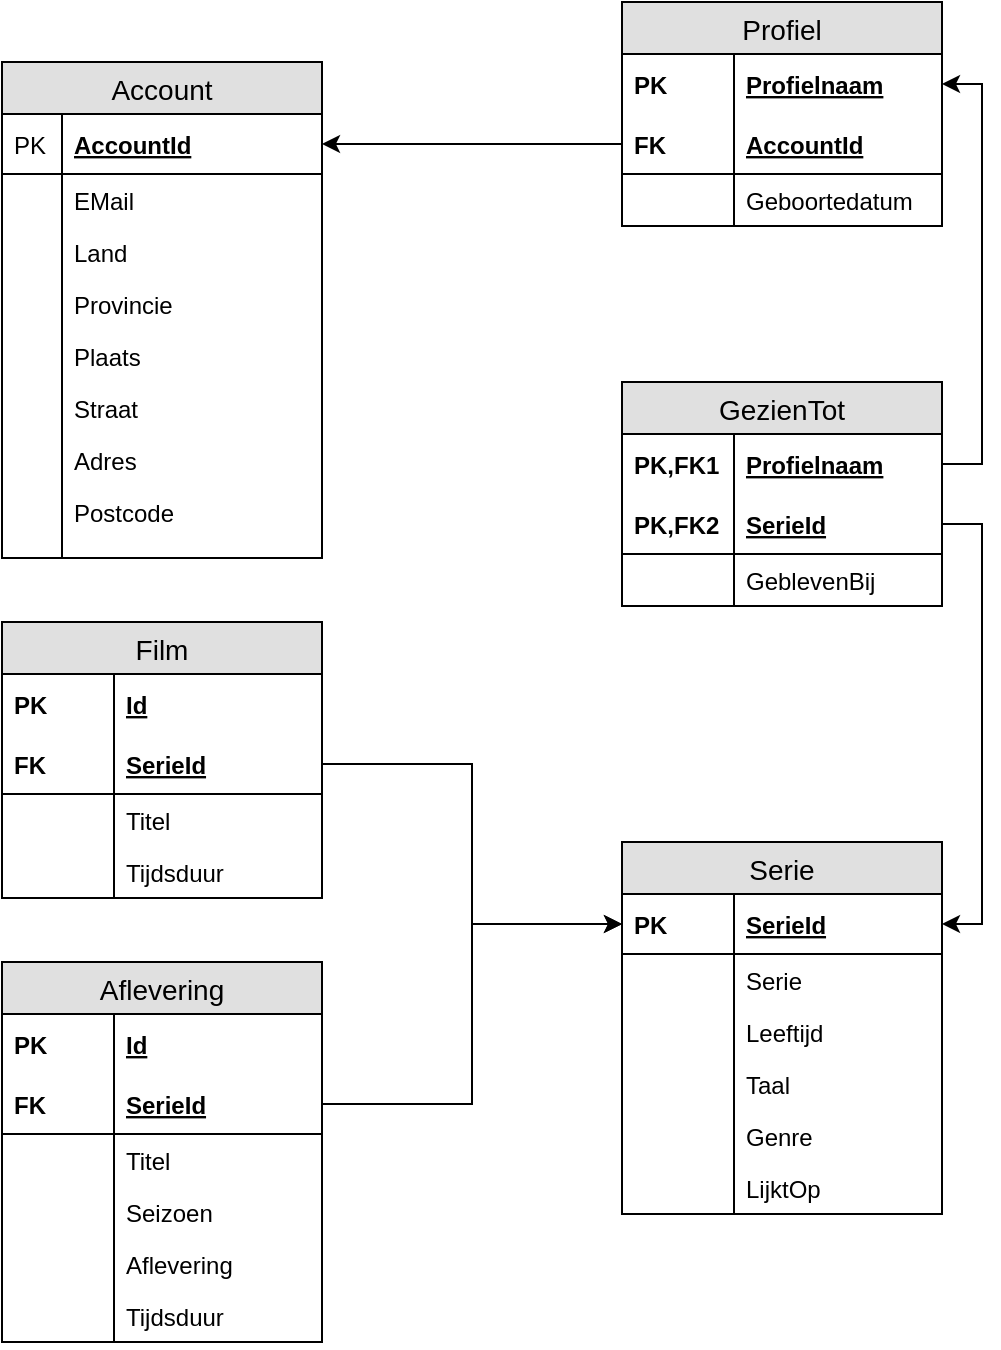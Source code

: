 <mxfile version="12.2.2" type="device" pages="1"><diagram id="GTF6Y3XMVISHfkGuBx8w" name="Page-1"><mxGraphModel dx="1072" dy="792" grid="1" gridSize="10" guides="0" tooltips="1" connect="1" arrows="1" fold="1" page="1" pageScale="1" pageWidth="727" pageHeight="869" math="0" shadow="0"><root><mxCell id="0"/><mxCell id="1" parent="0"/><mxCell id="_Yb_HPhV_zAdE_0xKmU--80" value="Film" style="swimlane;fontStyle=0;childLayout=stackLayout;horizontal=1;startSize=26;fillColor=#e0e0e0;horizontalStack=0;resizeParent=1;resizeParentMax=0;resizeLast=0;collapsible=1;marginBottom=0;swimlaneFillColor=#ffffff;align=center;fontSize=14;" parent="1" vertex="1"><mxGeometry x="40" y="680" width="160" height="138" as="geometry"/></mxCell><mxCell id="mfK9eENEzs-aX-TxtbAI-12" value="Id" style="shape=partialRectangle;top=0;left=0;right=0;bottom=0;align=left;verticalAlign=middle;fillColor=none;spacingLeft=60;spacingRight=4;overflow=hidden;rotatable=0;points=[[0,0.5],[1,0.5]];portConstraint=eastwest;dropTarget=0;fontStyle=5;fontSize=12;" vertex="1" parent="_Yb_HPhV_zAdE_0xKmU--80"><mxGeometry y="26" width="160" height="30" as="geometry"/></mxCell><mxCell id="mfK9eENEzs-aX-TxtbAI-13" value="PK" style="shape=partialRectangle;fontStyle=1;top=0;left=0;bottom=0;fillColor=none;align=left;verticalAlign=middle;spacingLeft=4;spacingRight=4;overflow=hidden;rotatable=0;points=[];portConstraint=eastwest;part=1;fontSize=12;" vertex="1" connectable="0" parent="mfK9eENEzs-aX-TxtbAI-12"><mxGeometry width="56" height="30" as="geometry"/></mxCell><mxCell id="_Yb_HPhV_zAdE_0xKmU--83" value="SerieId" style="shape=partialRectangle;top=0;left=0;right=0;bottom=1;align=left;verticalAlign=middle;fillColor=none;spacingLeft=60;spacingRight=4;overflow=hidden;rotatable=0;points=[[0,0.5],[1,0.5]];portConstraint=eastwest;dropTarget=0;fontStyle=5;fontSize=12;" parent="_Yb_HPhV_zAdE_0xKmU--80" vertex="1"><mxGeometry y="56" width="160" height="30" as="geometry"/></mxCell><mxCell id="_Yb_HPhV_zAdE_0xKmU--84" value="FK" style="shape=partialRectangle;fontStyle=1;top=0;left=0;bottom=0;fillColor=none;align=left;verticalAlign=middle;spacingLeft=4;spacingRight=4;overflow=hidden;rotatable=0;points=[];portConstraint=eastwest;part=1;fontSize=12;" parent="_Yb_HPhV_zAdE_0xKmU--83" vertex="1" connectable="0"><mxGeometry width="56" height="30" as="geometry"/></mxCell><mxCell id="1tCk3vJiVh89fxVoKghc-22" value="Titel" style="shape=partialRectangle;top=0;left=0;right=0;bottom=0;align=left;verticalAlign=top;fillColor=none;spacingLeft=60;spacingRight=4;overflow=hidden;rotatable=0;points=[[0,0.5],[1,0.5]];portConstraint=eastwest;dropTarget=0;fontSize=12;" parent="_Yb_HPhV_zAdE_0xKmU--80" vertex="1"><mxGeometry y="86" width="160" height="26" as="geometry"/></mxCell><mxCell id="1tCk3vJiVh89fxVoKghc-23" value="" style="shape=partialRectangle;top=0;left=0;bottom=0;fillColor=none;align=left;verticalAlign=top;spacingLeft=4;spacingRight=4;overflow=hidden;rotatable=0;points=[];portConstraint=eastwest;part=1;fontSize=12;" parent="1tCk3vJiVh89fxVoKghc-22" vertex="1" connectable="0"><mxGeometry width="56" height="26" as="geometry"/></mxCell><mxCell id="_Yb_HPhV_zAdE_0xKmU--92" value="Tijdsduur" style="shape=partialRectangle;top=0;left=0;right=0;bottom=0;align=left;verticalAlign=top;fillColor=none;spacingLeft=60;spacingRight=4;overflow=hidden;rotatable=0;points=[[0,0.5],[1,0.5]];portConstraint=eastwest;dropTarget=0;fontSize=12;" parent="_Yb_HPhV_zAdE_0xKmU--80" vertex="1"><mxGeometry y="112" width="160" height="26" as="geometry"/></mxCell><mxCell id="_Yb_HPhV_zAdE_0xKmU--93" value="" style="shape=partialRectangle;top=0;left=0;bottom=0;fillColor=none;align=left;verticalAlign=top;spacingLeft=4;spacingRight=4;overflow=hidden;rotatable=0;points=[];portConstraint=eastwest;part=1;fontSize=12;" parent="_Yb_HPhV_zAdE_0xKmU--92" vertex="1" connectable="0"><mxGeometry width="56" height="26" as="geometry"/></mxCell><mxCell id="_Yb_HPhV_zAdE_0xKmU--98" value="Serie" style="swimlane;fontStyle=0;childLayout=stackLayout;horizontal=1;startSize=26;fillColor=#e0e0e0;horizontalStack=0;resizeParent=1;resizeParentMax=0;resizeLast=0;collapsible=1;marginBottom=0;swimlaneFillColor=#ffffff;align=center;fontSize=14;" parent="1" vertex="1"><mxGeometry x="350" y="790" width="160" height="186" as="geometry"/></mxCell><mxCell id="1tCk3vJiVh89fxVoKghc-26" value="SerieId" style="shape=partialRectangle;top=0;left=0;right=0;bottom=1;align=left;verticalAlign=middle;fillColor=none;spacingLeft=60;spacingRight=4;overflow=hidden;rotatable=0;points=[[0,0.5],[1,0.5]];portConstraint=eastwest;dropTarget=0;fontStyle=5;fontSize=12;" parent="_Yb_HPhV_zAdE_0xKmU--98" vertex="1"><mxGeometry y="26" width="160" height="30" as="geometry"/></mxCell><mxCell id="1tCk3vJiVh89fxVoKghc-27" value="PK" style="shape=partialRectangle;fontStyle=1;top=0;left=0;bottom=0;fillColor=none;align=left;verticalAlign=middle;spacingLeft=4;spacingRight=4;overflow=hidden;rotatable=0;points=[];portConstraint=eastwest;part=1;fontSize=12;" parent="1tCk3vJiVh89fxVoKghc-26" vertex="1" connectable="0"><mxGeometry width="56" height="30" as="geometry"/></mxCell><mxCell id="1tCk3vJiVh89fxVoKghc-1" value="Serie" style="shape=partialRectangle;top=0;left=0;right=0;bottom=0;align=left;verticalAlign=top;fillColor=none;spacingLeft=60;spacingRight=4;overflow=hidden;rotatable=0;points=[[0,0.5],[1,0.5]];portConstraint=eastwest;dropTarget=0;fontSize=12;" parent="_Yb_HPhV_zAdE_0xKmU--98" vertex="1"><mxGeometry y="56" width="160" height="26" as="geometry"/></mxCell><mxCell id="1tCk3vJiVh89fxVoKghc-2" value="" style="shape=partialRectangle;top=0;left=0;bottom=0;fillColor=none;align=left;verticalAlign=top;spacingLeft=4;spacingRight=4;overflow=hidden;rotatable=0;points=[];portConstraint=eastwest;part=1;fontSize=12;" parent="1tCk3vJiVh89fxVoKghc-1" vertex="1" connectable="0"><mxGeometry width="56" height="26" as="geometry"/></mxCell><mxCell id="_Yb_HPhV_zAdE_0xKmU--105" value="Leeftijd" style="shape=partialRectangle;top=0;left=0;right=0;bottom=0;align=left;verticalAlign=top;fillColor=none;spacingLeft=60;spacingRight=4;overflow=hidden;rotatable=0;points=[[0,0.5],[1,0.5]];portConstraint=eastwest;dropTarget=0;fontSize=12;" parent="_Yb_HPhV_zAdE_0xKmU--98" vertex="1"><mxGeometry y="82" width="160" height="26" as="geometry"/></mxCell><mxCell id="_Yb_HPhV_zAdE_0xKmU--106" value="" style="shape=partialRectangle;top=0;left=0;bottom=0;fillColor=none;align=left;verticalAlign=top;spacingLeft=4;spacingRight=4;overflow=hidden;rotatable=0;points=[];portConstraint=eastwest;part=1;fontSize=12;" parent="_Yb_HPhV_zAdE_0xKmU--105" vertex="1" connectable="0"><mxGeometry width="56" height="26" as="geometry"/></mxCell><mxCell id="1tCk3vJiVh89fxVoKghc-5" value="Taal" style="shape=partialRectangle;top=0;left=0;right=0;bottom=0;align=left;verticalAlign=top;fillColor=none;spacingLeft=60;spacingRight=4;overflow=hidden;rotatable=0;points=[[0,0.5],[1,0.5]];portConstraint=eastwest;dropTarget=0;fontSize=12;" parent="_Yb_HPhV_zAdE_0xKmU--98" vertex="1"><mxGeometry y="108" width="160" height="26" as="geometry"/></mxCell><mxCell id="1tCk3vJiVh89fxVoKghc-6" value="" style="shape=partialRectangle;top=0;left=0;bottom=0;fillColor=none;align=left;verticalAlign=top;spacingLeft=4;spacingRight=4;overflow=hidden;rotatable=0;points=[];portConstraint=eastwest;part=1;fontSize=12;" parent="1tCk3vJiVh89fxVoKghc-5" vertex="1" connectable="0"><mxGeometry width="56" height="26" as="geometry"/></mxCell><mxCell id="1tCk3vJiVh89fxVoKghc-3" value="Genre" style="shape=partialRectangle;top=0;left=0;right=0;bottom=0;align=left;verticalAlign=top;fillColor=none;spacingLeft=60;spacingRight=4;overflow=hidden;rotatable=0;points=[[0,0.5],[1,0.5]];portConstraint=eastwest;dropTarget=0;fontSize=12;" parent="_Yb_HPhV_zAdE_0xKmU--98" vertex="1"><mxGeometry y="134" width="160" height="26" as="geometry"/></mxCell><mxCell id="1tCk3vJiVh89fxVoKghc-4" value="" style="shape=partialRectangle;top=0;left=0;bottom=0;fillColor=none;align=left;verticalAlign=top;spacingLeft=4;spacingRight=4;overflow=hidden;rotatable=0;points=[];portConstraint=eastwest;part=1;fontSize=12;" parent="1tCk3vJiVh89fxVoKghc-3" vertex="1" connectable="0"><mxGeometry width="56" height="26" as="geometry"/></mxCell><mxCell id="1tCk3vJiVh89fxVoKghc-7" value="LijktOp" style="shape=partialRectangle;top=0;left=0;right=0;bottom=0;align=left;verticalAlign=top;fillColor=none;spacingLeft=60;spacingRight=4;overflow=hidden;rotatable=0;points=[[0,0.5],[1,0.5]];portConstraint=eastwest;dropTarget=0;fontSize=12;" parent="_Yb_HPhV_zAdE_0xKmU--98" vertex="1"><mxGeometry y="160" width="160" height="26" as="geometry"/></mxCell><mxCell id="1tCk3vJiVh89fxVoKghc-8" value="" style="shape=partialRectangle;top=0;left=0;bottom=0;fillColor=none;align=left;verticalAlign=top;spacingLeft=4;spacingRight=4;overflow=hidden;rotatable=0;points=[];portConstraint=eastwest;part=1;fontSize=12;" parent="1tCk3vJiVh89fxVoKghc-7" vertex="1" connectable="0"><mxGeometry width="56" height="26" as="geometry"/></mxCell><mxCell id="_Yb_HPhV_zAdE_0xKmU--114" value="Account" style="swimlane;fontStyle=0;childLayout=stackLayout;horizontal=1;startSize=26;fillColor=#e0e0e0;horizontalStack=0;resizeParent=1;resizeParentMax=0;resizeLast=0;collapsible=1;marginBottom=0;swimlaneFillColor=#ffffff;align=center;fontSize=14;" parent="1" vertex="1"><mxGeometry x="40" y="400" width="160" height="248" as="geometry"/></mxCell><mxCell id="_Yb_HPhV_zAdE_0xKmU--115" value="AccountId" style="shape=partialRectangle;top=0;left=0;right=0;bottom=1;align=left;verticalAlign=middle;fillColor=none;spacingLeft=34;spacingRight=4;overflow=hidden;rotatable=0;points=[[0,0.5],[1,0.5]];portConstraint=eastwest;dropTarget=0;fontStyle=5;fontSize=12;" parent="_Yb_HPhV_zAdE_0xKmU--114" vertex="1"><mxGeometry y="26" width="160" height="30" as="geometry"/></mxCell><mxCell id="_Yb_HPhV_zAdE_0xKmU--116" value="PK" style="shape=partialRectangle;top=0;left=0;bottom=0;fillColor=none;align=left;verticalAlign=middle;spacingLeft=4;spacingRight=4;overflow=hidden;rotatable=0;points=[];portConstraint=eastwest;part=1;fontSize=12;" parent="_Yb_HPhV_zAdE_0xKmU--115" vertex="1" connectable="0"><mxGeometry width="30" height="30" as="geometry"/></mxCell><mxCell id="_Yb_HPhV_zAdE_0xKmU--117" value="EMail" style="shape=partialRectangle;top=0;left=0;right=0;bottom=0;align=left;verticalAlign=top;fillColor=none;spacingLeft=34;spacingRight=4;overflow=hidden;rotatable=0;points=[[0,0.5],[1,0.5]];portConstraint=eastwest;dropTarget=0;fontSize=12;" parent="_Yb_HPhV_zAdE_0xKmU--114" vertex="1"><mxGeometry y="56" width="160" height="26" as="geometry"/></mxCell><mxCell id="_Yb_HPhV_zAdE_0xKmU--118" value="" style="shape=partialRectangle;top=0;left=0;bottom=0;fillColor=none;align=left;verticalAlign=top;spacingLeft=4;spacingRight=4;overflow=hidden;rotatable=0;points=[];portConstraint=eastwest;part=1;fontSize=12;" parent="_Yb_HPhV_zAdE_0xKmU--117" vertex="1" connectable="0"><mxGeometry width="30" height="26" as="geometry"/></mxCell><mxCell id="_Yb_HPhV_zAdE_0xKmU--119" value="Land" style="shape=partialRectangle;top=0;left=0;right=0;bottom=0;align=left;verticalAlign=top;fillColor=none;spacingLeft=34;spacingRight=4;overflow=hidden;rotatable=0;points=[[0,0.5],[1,0.5]];portConstraint=eastwest;dropTarget=0;fontSize=12;" parent="_Yb_HPhV_zAdE_0xKmU--114" vertex="1"><mxGeometry y="82" width="160" height="26" as="geometry"/></mxCell><mxCell id="_Yb_HPhV_zAdE_0xKmU--120" value="" style="shape=partialRectangle;top=0;left=0;bottom=0;fillColor=none;align=left;verticalAlign=top;spacingLeft=4;spacingRight=4;overflow=hidden;rotatable=0;points=[];portConstraint=eastwest;part=1;fontSize=12;" parent="_Yb_HPhV_zAdE_0xKmU--119" vertex="1" connectable="0"><mxGeometry width="30" height="26" as="geometry"/></mxCell><mxCell id="_Yb_HPhV_zAdE_0xKmU--132" value="Provincie" style="shape=partialRectangle;top=0;left=0;right=0;bottom=0;align=left;verticalAlign=top;fillColor=none;spacingLeft=34;spacingRight=4;overflow=hidden;rotatable=0;points=[[0,0.5],[1,0.5]];portConstraint=eastwest;dropTarget=0;fontSize=12;" parent="_Yb_HPhV_zAdE_0xKmU--114" vertex="1"><mxGeometry y="108" width="160" height="26" as="geometry"/></mxCell><mxCell id="_Yb_HPhV_zAdE_0xKmU--133" value="" style="shape=partialRectangle;top=0;left=0;bottom=0;fillColor=none;align=left;verticalAlign=top;spacingLeft=4;spacingRight=4;overflow=hidden;rotatable=0;points=[];portConstraint=eastwest;part=1;fontSize=12;" parent="_Yb_HPhV_zAdE_0xKmU--132" vertex="1" connectable="0"><mxGeometry width="30" height="26" as="geometry"/></mxCell><mxCell id="_Yb_HPhV_zAdE_0xKmU--121" value="Plaats" style="shape=partialRectangle;top=0;left=0;right=0;bottom=0;align=left;verticalAlign=top;fillColor=none;spacingLeft=34;spacingRight=4;overflow=hidden;rotatable=0;points=[[0,0.5],[1,0.5]];portConstraint=eastwest;dropTarget=0;fontSize=12;" parent="_Yb_HPhV_zAdE_0xKmU--114" vertex="1"><mxGeometry y="134" width="160" height="26" as="geometry"/></mxCell><mxCell id="_Yb_HPhV_zAdE_0xKmU--122" value="" style="shape=partialRectangle;top=0;left=0;bottom=0;fillColor=none;align=left;verticalAlign=top;spacingLeft=4;spacingRight=4;overflow=hidden;rotatable=0;points=[];portConstraint=eastwest;part=1;fontSize=12;" parent="_Yb_HPhV_zAdE_0xKmU--121" vertex="1" connectable="0"><mxGeometry width="30" height="26" as="geometry"/></mxCell><mxCell id="_Yb_HPhV_zAdE_0xKmU--134" value="Straat" style="shape=partialRectangle;top=0;left=0;right=0;bottom=0;align=left;verticalAlign=top;fillColor=none;spacingLeft=34;spacingRight=4;overflow=hidden;rotatable=0;points=[[0,0.5],[1,0.5]];portConstraint=eastwest;dropTarget=0;fontSize=12;" parent="_Yb_HPhV_zAdE_0xKmU--114" vertex="1"><mxGeometry y="160" width="160" height="26" as="geometry"/></mxCell><mxCell id="_Yb_HPhV_zAdE_0xKmU--135" value="" style="shape=partialRectangle;top=0;left=0;bottom=0;fillColor=none;align=left;verticalAlign=top;spacingLeft=4;spacingRight=4;overflow=hidden;rotatable=0;points=[];portConstraint=eastwest;part=1;fontSize=12;" parent="_Yb_HPhV_zAdE_0xKmU--134" vertex="1" connectable="0"><mxGeometry width="30" height="26" as="geometry"/></mxCell><mxCell id="_Yb_HPhV_zAdE_0xKmU--138" value="Adres" style="shape=partialRectangle;top=0;left=0;right=0;bottom=0;align=left;verticalAlign=top;fillColor=none;spacingLeft=34;spacingRight=4;overflow=hidden;rotatable=0;points=[[0,0.5],[1,0.5]];portConstraint=eastwest;dropTarget=0;fontSize=12;" parent="_Yb_HPhV_zAdE_0xKmU--114" vertex="1"><mxGeometry y="186" width="160" height="26" as="geometry"/></mxCell><mxCell id="_Yb_HPhV_zAdE_0xKmU--139" value="" style="shape=partialRectangle;top=0;left=0;bottom=0;fillColor=none;align=left;verticalAlign=top;spacingLeft=4;spacingRight=4;overflow=hidden;rotatable=0;points=[];portConstraint=eastwest;part=1;fontSize=12;" parent="_Yb_HPhV_zAdE_0xKmU--138" vertex="1" connectable="0"><mxGeometry width="30" height="26" as="geometry"/></mxCell><mxCell id="_Yb_HPhV_zAdE_0xKmU--136" value="Postcode" style="shape=partialRectangle;top=0;left=0;right=0;bottom=0;align=left;verticalAlign=top;fillColor=none;spacingLeft=34;spacingRight=4;overflow=hidden;rotatable=0;points=[[0,0.5],[1,0.5]];portConstraint=eastwest;dropTarget=0;fontSize=12;" parent="_Yb_HPhV_zAdE_0xKmU--114" vertex="1"><mxGeometry y="212" width="160" height="26" as="geometry"/></mxCell><mxCell id="_Yb_HPhV_zAdE_0xKmU--137" value="" style="shape=partialRectangle;top=0;left=0;bottom=0;fillColor=none;align=left;verticalAlign=top;spacingLeft=4;spacingRight=4;overflow=hidden;rotatable=0;points=[];portConstraint=eastwest;part=1;fontSize=12;" parent="_Yb_HPhV_zAdE_0xKmU--136" vertex="1" connectable="0"><mxGeometry width="30" height="26" as="geometry"/></mxCell><mxCell id="_Yb_HPhV_zAdE_0xKmU--123" value="" style="shape=partialRectangle;top=0;left=0;right=0;bottom=0;align=left;verticalAlign=top;fillColor=none;spacingLeft=34;spacingRight=4;overflow=hidden;rotatable=0;points=[[0,0.5],[1,0.5]];portConstraint=eastwest;dropTarget=0;fontSize=12;" parent="_Yb_HPhV_zAdE_0xKmU--114" vertex="1"><mxGeometry y="238" width="160" height="10" as="geometry"/></mxCell><mxCell id="_Yb_HPhV_zAdE_0xKmU--124" value="" style="shape=partialRectangle;top=0;left=0;bottom=0;fillColor=none;align=left;verticalAlign=top;spacingLeft=4;spacingRight=4;overflow=hidden;rotatable=0;points=[];portConstraint=eastwest;part=1;fontSize=12;" parent="_Yb_HPhV_zAdE_0xKmU--123" vertex="1" connectable="0"><mxGeometry width="30" height="10" as="geometry"/></mxCell><mxCell id="_Yb_HPhV_zAdE_0xKmU--125" value="Profiel" style="swimlane;fontStyle=0;childLayout=stackLayout;horizontal=1;startSize=26;fillColor=#e0e0e0;horizontalStack=0;resizeParent=1;resizeParentMax=0;resizeLast=0;collapsible=1;marginBottom=0;swimlaneFillColor=#ffffff;align=center;fontSize=14;" parent="1" vertex="1"><mxGeometry x="350" y="370" width="160" height="112" as="geometry"/></mxCell><mxCell id="mfK9eENEzs-aX-TxtbAI-22" value="Profielnaam" style="shape=partialRectangle;top=0;left=0;right=0;bottom=0;align=left;verticalAlign=middle;fillColor=none;spacingLeft=60;spacingRight=4;overflow=hidden;rotatable=0;points=[[0,0.5],[1,0.5]];portConstraint=eastwest;dropTarget=0;fontStyle=5;fontSize=12;" vertex="1" parent="_Yb_HPhV_zAdE_0xKmU--125"><mxGeometry y="26" width="160" height="30" as="geometry"/></mxCell><mxCell id="mfK9eENEzs-aX-TxtbAI-23" value="PK" style="shape=partialRectangle;fontStyle=1;top=0;left=0;bottom=0;fillColor=none;align=left;verticalAlign=middle;spacingLeft=4;spacingRight=4;overflow=hidden;rotatable=0;points=[];portConstraint=eastwest;part=1;fontSize=12;" vertex="1" connectable="0" parent="mfK9eENEzs-aX-TxtbAI-22"><mxGeometry width="56" height="30" as="geometry"/></mxCell><mxCell id="_Yb_HPhV_zAdE_0xKmU--128" value="AccountId" style="shape=partialRectangle;top=0;left=0;right=0;bottom=1;align=left;verticalAlign=middle;fillColor=none;spacingLeft=60;spacingRight=4;overflow=hidden;rotatable=0;points=[[0,0.5],[1,0.5]];portConstraint=eastwest;dropTarget=0;fontStyle=5;fontSize=12;" parent="_Yb_HPhV_zAdE_0xKmU--125" vertex="1"><mxGeometry y="56" width="160" height="30" as="geometry"/></mxCell><mxCell id="_Yb_HPhV_zAdE_0xKmU--129" value="FK" style="shape=partialRectangle;fontStyle=1;top=0;left=0;bottom=0;fillColor=none;align=left;verticalAlign=middle;spacingLeft=4;spacingRight=4;overflow=hidden;rotatable=0;points=[];portConstraint=eastwest;part=1;fontSize=12;" parent="_Yb_HPhV_zAdE_0xKmU--128" vertex="1" connectable="0"><mxGeometry width="56" height="30" as="geometry"/></mxCell><mxCell id="_Yb_HPhV_zAdE_0xKmU--130" value="Geboortedatum" style="shape=partialRectangle;top=0;left=0;right=0;bottom=0;align=left;verticalAlign=top;fillColor=none;spacingLeft=60;spacingRight=4;overflow=hidden;rotatable=0;points=[[0,0.5],[1,0.5]];portConstraint=eastwest;dropTarget=0;fontSize=12;" parent="_Yb_HPhV_zAdE_0xKmU--125" vertex="1"><mxGeometry y="86" width="160" height="26" as="geometry"/></mxCell><mxCell id="_Yb_HPhV_zAdE_0xKmU--131" value="" style="shape=partialRectangle;top=0;left=0;bottom=0;fillColor=none;align=left;verticalAlign=top;spacingLeft=4;spacingRight=4;overflow=hidden;rotatable=0;points=[];portConstraint=eastwest;part=1;fontSize=12;" parent="_Yb_HPhV_zAdE_0xKmU--130" vertex="1" connectable="0"><mxGeometry width="56" height="26" as="geometry"/></mxCell><mxCell id="1tCk3vJiVh89fxVoKghc-9" value="Aflevering" style="swimlane;fontStyle=0;childLayout=stackLayout;horizontal=1;startSize=26;fillColor=#e0e0e0;horizontalStack=0;resizeParent=1;resizeParentMax=0;resizeLast=0;collapsible=1;marginBottom=0;swimlaneFillColor=#ffffff;align=center;fontSize=14;" parent="1" vertex="1"><mxGeometry x="40" y="850" width="160" height="190" as="geometry"/></mxCell><mxCell id="mfK9eENEzs-aX-TxtbAI-10" value="Id" style="shape=partialRectangle;top=0;left=0;right=0;bottom=0;align=left;verticalAlign=middle;fillColor=none;spacingLeft=60;spacingRight=4;overflow=hidden;rotatable=0;points=[[0,0.5],[1,0.5]];portConstraint=eastwest;dropTarget=0;fontStyle=5;fontSize=12;" vertex="1" parent="1tCk3vJiVh89fxVoKghc-9"><mxGeometry y="26" width="160" height="30" as="geometry"/></mxCell><mxCell id="mfK9eENEzs-aX-TxtbAI-11" value="PK" style="shape=partialRectangle;fontStyle=1;top=0;left=0;bottom=0;fillColor=none;align=left;verticalAlign=middle;spacingLeft=4;spacingRight=4;overflow=hidden;rotatable=0;points=[];portConstraint=eastwest;part=1;fontSize=12;" vertex="1" connectable="0" parent="mfK9eENEzs-aX-TxtbAI-10"><mxGeometry width="56" height="30" as="geometry"/></mxCell><mxCell id="1tCk3vJiVh89fxVoKghc-10" value="SerieId" style="shape=partialRectangle;top=0;left=0;right=0;bottom=1;align=left;verticalAlign=middle;fillColor=none;spacingLeft=60;spacingRight=4;overflow=hidden;rotatable=0;points=[[0,0.5],[1,0.5]];portConstraint=eastwest;dropTarget=0;fontStyle=5;fontSize=12;" parent="1tCk3vJiVh89fxVoKghc-9" vertex="1"><mxGeometry y="56" width="160" height="30" as="geometry"/></mxCell><mxCell id="1tCk3vJiVh89fxVoKghc-11" value="FK" style="shape=partialRectangle;fontStyle=1;top=0;left=0;bottom=0;fillColor=none;align=left;verticalAlign=middle;spacingLeft=4;spacingRight=4;overflow=hidden;rotatable=0;points=[];portConstraint=eastwest;part=1;fontSize=12;" parent="1tCk3vJiVh89fxVoKghc-10" vertex="1" connectable="0"><mxGeometry width="56" height="30" as="geometry"/></mxCell><mxCell id="1tCk3vJiVh89fxVoKghc-14" value="Titel" style="shape=partialRectangle;top=0;left=0;right=0;bottom=0;align=left;verticalAlign=top;fillColor=none;spacingLeft=60;spacingRight=4;overflow=hidden;rotatable=0;points=[[0,0.5],[1,0.5]];portConstraint=eastwest;dropTarget=0;fontSize=12;" parent="1tCk3vJiVh89fxVoKghc-9" vertex="1"><mxGeometry y="86" width="160" height="26" as="geometry"/></mxCell><mxCell id="1tCk3vJiVh89fxVoKghc-15" value="" style="shape=partialRectangle;top=0;left=0;bottom=0;fillColor=none;align=left;verticalAlign=top;spacingLeft=4;spacingRight=4;overflow=hidden;rotatable=0;points=[];portConstraint=eastwest;part=1;fontSize=12;" parent="1tCk3vJiVh89fxVoKghc-14" vertex="1" connectable="0"><mxGeometry width="56" height="26" as="geometry"/></mxCell><mxCell id="1tCk3vJiVh89fxVoKghc-16" value="Seizoen" style="shape=partialRectangle;top=0;left=0;right=0;bottom=0;align=left;verticalAlign=top;fillColor=none;spacingLeft=60;spacingRight=4;overflow=hidden;rotatable=0;points=[[0,0.5],[1,0.5]];portConstraint=eastwest;dropTarget=0;fontSize=12;" parent="1tCk3vJiVh89fxVoKghc-9" vertex="1"><mxGeometry y="112" width="160" height="26" as="geometry"/></mxCell><mxCell id="1tCk3vJiVh89fxVoKghc-17" value="" style="shape=partialRectangle;top=0;left=0;bottom=0;fillColor=none;align=left;verticalAlign=top;spacingLeft=4;spacingRight=4;overflow=hidden;rotatable=0;points=[];portConstraint=eastwest;part=1;fontSize=12;" parent="1tCk3vJiVh89fxVoKghc-16" vertex="1" connectable="0"><mxGeometry width="56" height="26" as="geometry"/></mxCell><mxCell id="1tCk3vJiVh89fxVoKghc-18" value="Aflevering" style="shape=partialRectangle;top=0;left=0;right=0;bottom=0;align=left;verticalAlign=top;fillColor=none;spacingLeft=60;spacingRight=4;overflow=hidden;rotatable=0;points=[[0,0.5],[1,0.5]];portConstraint=eastwest;dropTarget=0;fontSize=12;" parent="1tCk3vJiVh89fxVoKghc-9" vertex="1"><mxGeometry y="138" width="160" height="26" as="geometry"/></mxCell><mxCell id="1tCk3vJiVh89fxVoKghc-19" value="" style="shape=partialRectangle;top=0;left=0;bottom=0;fillColor=none;align=left;verticalAlign=top;spacingLeft=4;spacingRight=4;overflow=hidden;rotatable=0;points=[];portConstraint=eastwest;part=1;fontSize=12;" parent="1tCk3vJiVh89fxVoKghc-18" vertex="1" connectable="0"><mxGeometry width="56" height="26" as="geometry"/></mxCell><mxCell id="1tCk3vJiVh89fxVoKghc-20" value="Tijdsduur" style="shape=partialRectangle;top=0;left=0;right=0;bottom=0;align=left;verticalAlign=top;fillColor=none;spacingLeft=60;spacingRight=4;overflow=hidden;rotatable=0;points=[[0,0.5],[1,0.5]];portConstraint=eastwest;dropTarget=0;fontSize=12;" parent="1tCk3vJiVh89fxVoKghc-9" vertex="1"><mxGeometry y="164" width="160" height="26" as="geometry"/></mxCell><mxCell id="1tCk3vJiVh89fxVoKghc-21" value="" style="shape=partialRectangle;top=0;left=0;bottom=0;fillColor=none;align=left;verticalAlign=top;spacingLeft=4;spacingRight=4;overflow=hidden;rotatable=0;points=[];portConstraint=eastwest;part=1;fontSize=12;" parent="1tCk3vJiVh89fxVoKghc-20" vertex="1" connectable="0"><mxGeometry width="56" height="26" as="geometry"/></mxCell><mxCell id="mfK9eENEzs-aX-TxtbAI-1" value="GezienTot" style="swimlane;fontStyle=0;childLayout=stackLayout;horizontal=1;startSize=26;fillColor=#e0e0e0;horizontalStack=0;resizeParent=1;resizeParentMax=0;resizeLast=0;collapsible=1;marginBottom=0;swimlaneFillColor=#ffffff;align=center;fontSize=14;" vertex="1" parent="1"><mxGeometry x="350" y="560" width="160" height="112" as="geometry"/></mxCell><mxCell id="mfK9eENEzs-aX-TxtbAI-2" value="Profielnaam" style="shape=partialRectangle;top=0;left=0;right=0;bottom=0;align=left;verticalAlign=middle;fillColor=none;spacingLeft=60;spacingRight=4;overflow=hidden;rotatable=0;points=[[0,0.5],[1,0.5]];portConstraint=eastwest;dropTarget=0;fontStyle=5;fontSize=12;" vertex="1" parent="mfK9eENEzs-aX-TxtbAI-1"><mxGeometry y="26" width="160" height="30" as="geometry"/></mxCell><mxCell id="mfK9eENEzs-aX-TxtbAI-3" value="PK,FK1" style="shape=partialRectangle;fontStyle=1;top=0;left=0;bottom=0;fillColor=none;align=left;verticalAlign=middle;spacingLeft=4;spacingRight=4;overflow=hidden;rotatable=0;points=[];portConstraint=eastwest;part=1;fontSize=12;" vertex="1" connectable="0" parent="mfK9eENEzs-aX-TxtbAI-2"><mxGeometry width="56" height="30" as="geometry"/></mxCell><mxCell id="mfK9eENEzs-aX-TxtbAI-4" value="SerieId" style="shape=partialRectangle;top=0;left=0;right=0;bottom=1;align=left;verticalAlign=middle;fillColor=none;spacingLeft=60;spacingRight=4;overflow=hidden;rotatable=0;points=[[0,0.5],[1,0.5]];portConstraint=eastwest;dropTarget=0;fontStyle=5;fontSize=12;" vertex="1" parent="mfK9eENEzs-aX-TxtbAI-1"><mxGeometry y="56" width="160" height="30" as="geometry"/></mxCell><mxCell id="mfK9eENEzs-aX-TxtbAI-5" value="PK,FK2" style="shape=partialRectangle;fontStyle=1;top=0;left=0;bottom=0;fillColor=none;align=left;verticalAlign=middle;spacingLeft=4;spacingRight=4;overflow=hidden;rotatable=0;points=[];portConstraint=eastwest;part=1;fontSize=12;" vertex="1" connectable="0" parent="mfK9eENEzs-aX-TxtbAI-4"><mxGeometry width="56" height="30" as="geometry"/></mxCell><mxCell id="mfK9eENEzs-aX-TxtbAI-6" value="GeblevenBij" style="shape=partialRectangle;top=0;left=0;right=0;bottom=0;align=left;verticalAlign=top;fillColor=none;spacingLeft=60;spacingRight=4;overflow=hidden;rotatable=0;points=[[0,0.5],[1,0.5]];portConstraint=eastwest;dropTarget=0;fontSize=12;" vertex="1" parent="mfK9eENEzs-aX-TxtbAI-1"><mxGeometry y="86" width="160" height="26" as="geometry"/></mxCell><mxCell id="mfK9eENEzs-aX-TxtbAI-7" value="" style="shape=partialRectangle;top=0;left=0;bottom=0;fillColor=none;align=left;verticalAlign=top;spacingLeft=4;spacingRight=4;overflow=hidden;rotatable=0;points=[];portConstraint=eastwest;part=1;fontSize=12;" vertex="1" connectable="0" parent="mfK9eENEzs-aX-TxtbAI-6"><mxGeometry width="56" height="26" as="geometry"/></mxCell><mxCell id="mfK9eENEzs-aX-TxtbAI-20" style="edgeStyle=orthogonalEdgeStyle;rounded=0;orthogonalLoop=1;jettySize=auto;html=1;exitX=1;exitY=0.5;exitDx=0;exitDy=0;entryX=0;entryY=0.5;entryDx=0;entryDy=0;" edge="1" parent="1" source="_Yb_HPhV_zAdE_0xKmU--83" target="1tCk3vJiVh89fxVoKghc-26"><mxGeometry relative="1" as="geometry"/></mxCell><mxCell id="mfK9eENEzs-aX-TxtbAI-21" style="edgeStyle=orthogonalEdgeStyle;rounded=0;orthogonalLoop=1;jettySize=auto;html=1;exitX=1;exitY=0.5;exitDx=0;exitDy=0;entryX=0;entryY=0.5;entryDx=0;entryDy=0;" edge="1" parent="1" source="1tCk3vJiVh89fxVoKghc-10" target="1tCk3vJiVh89fxVoKghc-26"><mxGeometry relative="1" as="geometry"/></mxCell><mxCell id="mfK9eENEzs-aX-TxtbAI-25" style="edgeStyle=orthogonalEdgeStyle;rounded=0;orthogonalLoop=1;jettySize=auto;html=1;exitX=0;exitY=0.5;exitDx=0;exitDy=0;entryX=1;entryY=0.5;entryDx=0;entryDy=0;" edge="1" parent="1" source="_Yb_HPhV_zAdE_0xKmU--128" target="_Yb_HPhV_zAdE_0xKmU--115"><mxGeometry relative="1" as="geometry"/></mxCell><mxCell id="mfK9eENEzs-aX-TxtbAI-26" style="edgeStyle=orthogonalEdgeStyle;rounded=0;orthogonalLoop=1;jettySize=auto;html=1;exitX=1;exitY=0.5;exitDx=0;exitDy=0;entryX=1;entryY=0.5;entryDx=0;entryDy=0;" edge="1" parent="1" source="mfK9eENEzs-aX-TxtbAI-2" target="mfK9eENEzs-aX-TxtbAI-22"><mxGeometry relative="1" as="geometry"/></mxCell><mxCell id="mfK9eENEzs-aX-TxtbAI-27" style="edgeStyle=orthogonalEdgeStyle;rounded=0;orthogonalLoop=1;jettySize=auto;html=1;exitX=1;exitY=0.5;exitDx=0;exitDy=0;entryX=1;entryY=0.5;entryDx=0;entryDy=0;" edge="1" parent="1" source="mfK9eENEzs-aX-TxtbAI-4" target="1tCk3vJiVh89fxVoKghc-26"><mxGeometry relative="1" as="geometry"/></mxCell></root></mxGraphModel></diagram></mxfile>